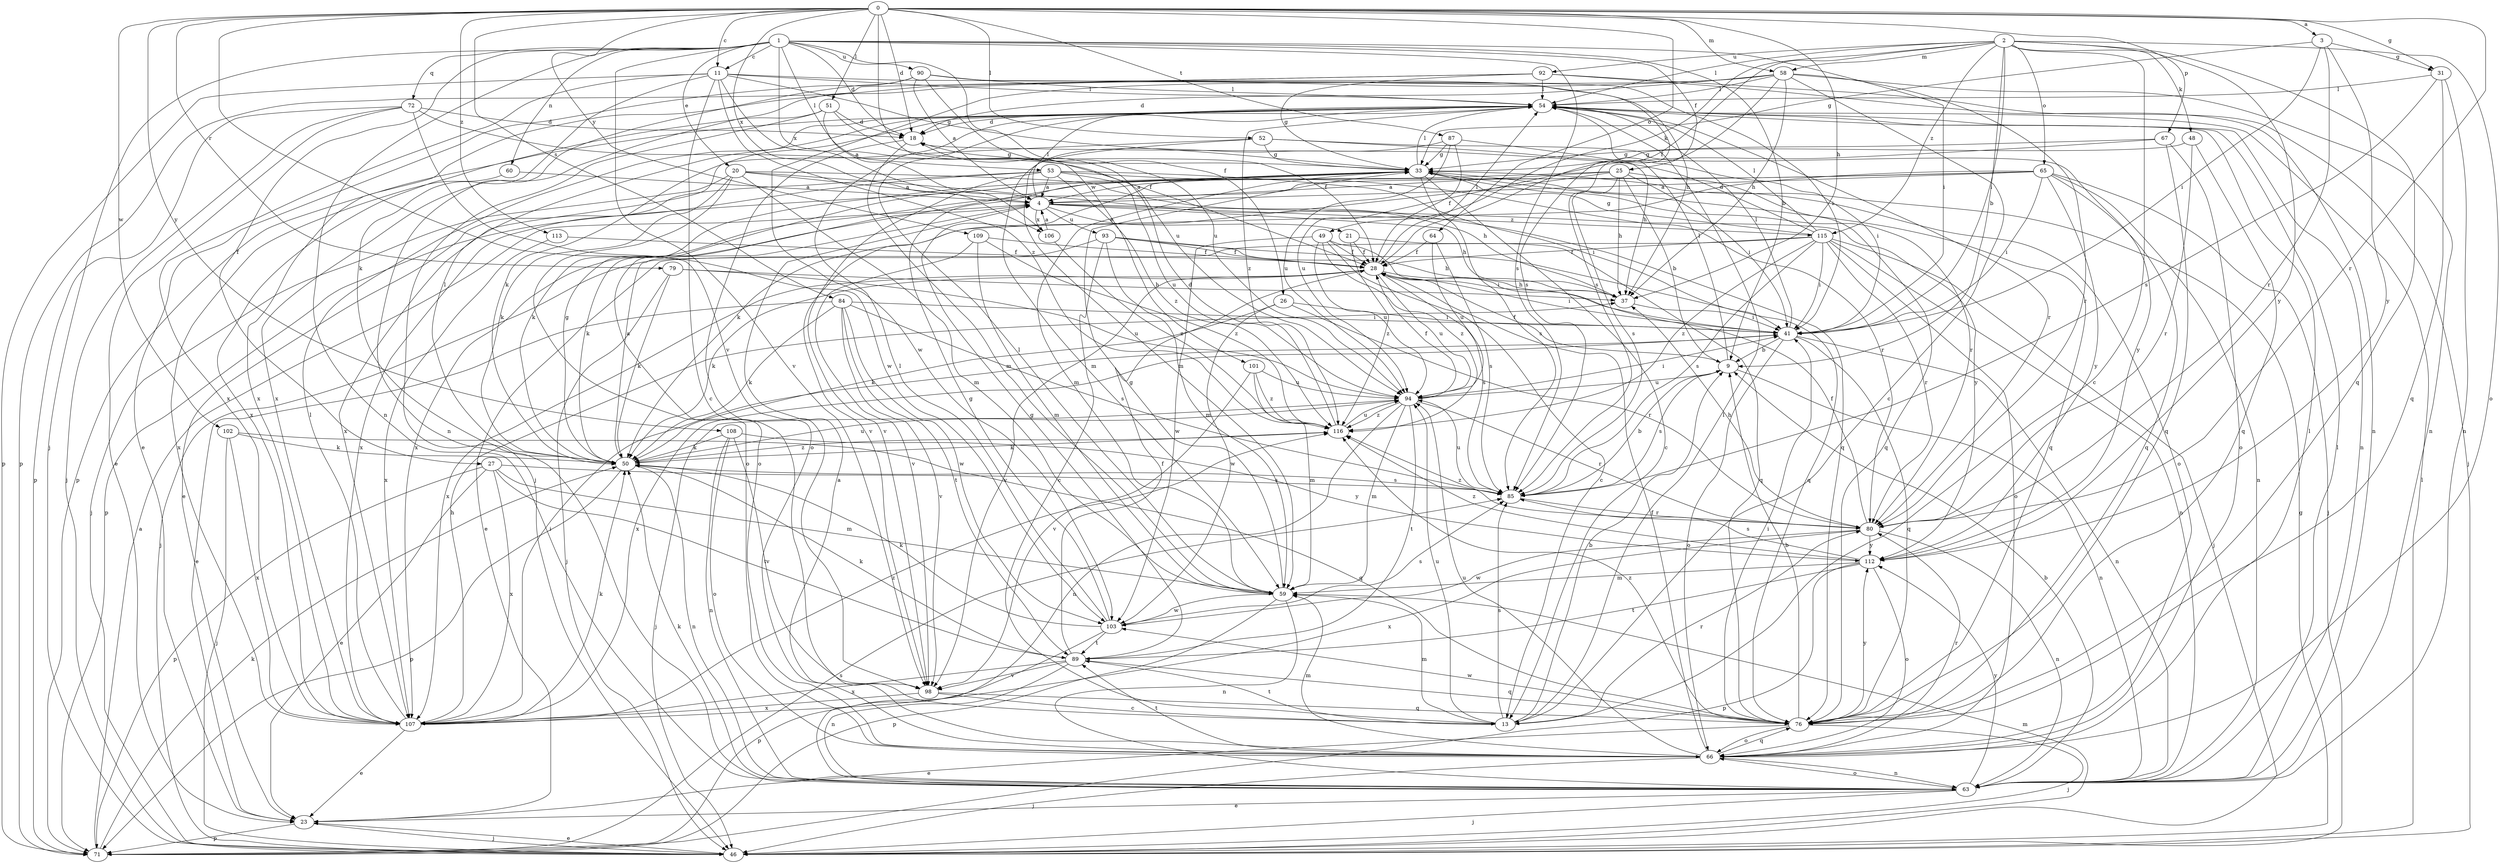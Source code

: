 strict digraph  {
0;
1;
2;
3;
4;
9;
11;
13;
18;
20;
21;
23;
25;
26;
27;
28;
31;
33;
37;
41;
46;
48;
49;
50;
51;
52;
53;
54;
58;
59;
60;
63;
64;
65;
66;
67;
71;
72;
76;
79;
80;
84;
85;
87;
89;
90;
92;
93;
94;
98;
101;
102;
103;
106;
107;
108;
109;
112;
113;
115;
116;
0 -> 3  [label=a];
0 -> 11  [label=c];
0 -> 18  [label=d];
0 -> 31  [label=g];
0 -> 37  [label=h];
0 -> 51  [label=l];
0 -> 52  [label=l];
0 -> 58  [label=m];
0 -> 64  [label=o];
0 -> 67  [label=p];
0 -> 79  [label=r];
0 -> 80  [label=r];
0 -> 84  [label=s];
0 -> 87  [label=t];
0 -> 98  [label=v];
0 -> 101  [label=w];
0 -> 102  [label=w];
0 -> 106  [label=x];
0 -> 108  [label=y];
0 -> 109  [label=y];
0 -> 113  [label=z];
1 -> 9  [label=b];
1 -> 11  [label=c];
1 -> 18  [label=d];
1 -> 20  [label=e];
1 -> 25  [label=f];
1 -> 26  [label=f];
1 -> 27  [label=f];
1 -> 41  [label=i];
1 -> 46  [label=j];
1 -> 53  [label=l];
1 -> 60  [label=n];
1 -> 63  [label=n];
1 -> 72  [label=q];
1 -> 85  [label=s];
1 -> 90  [label=u];
1 -> 98  [label=v];
1 -> 106  [label=x];
2 -> 9  [label=b];
2 -> 13  [label=c];
2 -> 28  [label=f];
2 -> 41  [label=i];
2 -> 48  [label=k];
2 -> 49  [label=k];
2 -> 54  [label=l];
2 -> 58  [label=m];
2 -> 65  [label=o];
2 -> 66  [label=o];
2 -> 76  [label=q];
2 -> 92  [label=u];
2 -> 112  [label=y];
2 -> 115  [label=z];
3 -> 31  [label=g];
3 -> 33  [label=g];
3 -> 41  [label=i];
3 -> 80  [label=r];
3 -> 112  [label=y];
4 -> 21  [label=e];
4 -> 37  [label=h];
4 -> 50  [label=k];
4 -> 54  [label=l];
4 -> 93  [label=u];
4 -> 106  [label=x];
4 -> 112  [label=y];
4 -> 115  [label=z];
9 -> 28  [label=f];
9 -> 54  [label=l];
9 -> 63  [label=n];
9 -> 85  [label=s];
9 -> 94  [label=u];
11 -> 13  [label=c];
11 -> 33  [label=g];
11 -> 37  [label=h];
11 -> 50  [label=k];
11 -> 54  [label=l];
11 -> 71  [label=p];
11 -> 94  [label=u];
11 -> 107  [label=x];
11 -> 116  [label=z];
13 -> 9  [label=b];
13 -> 54  [label=l];
13 -> 59  [label=m];
13 -> 80  [label=r];
13 -> 85  [label=s];
13 -> 89  [label=t];
13 -> 94  [label=u];
18 -> 33  [label=g];
18 -> 59  [label=m];
18 -> 66  [label=o];
20 -> 4  [label=a];
20 -> 37  [label=h];
20 -> 46  [label=j];
20 -> 50  [label=k];
20 -> 59  [label=m];
20 -> 66  [label=o];
20 -> 76  [label=q];
21 -> 28  [label=f];
21 -> 76  [label=q];
21 -> 116  [label=z];
23 -> 46  [label=j];
23 -> 71  [label=p];
25 -> 4  [label=a];
25 -> 9  [label=b];
25 -> 37  [label=h];
25 -> 41  [label=i];
25 -> 66  [label=o];
25 -> 76  [label=q];
25 -> 85  [label=s];
25 -> 98  [label=v];
26 -> 41  [label=i];
26 -> 50  [label=k];
26 -> 80  [label=r];
26 -> 103  [label=w];
27 -> 23  [label=e];
27 -> 59  [label=m];
27 -> 71  [label=p];
27 -> 85  [label=s];
27 -> 89  [label=t];
27 -> 107  [label=x];
28 -> 37  [label=h];
28 -> 41  [label=i];
28 -> 50  [label=k];
28 -> 54  [label=l];
28 -> 85  [label=s];
28 -> 94  [label=u];
28 -> 98  [label=v];
28 -> 107  [label=x];
31 -> 54  [label=l];
31 -> 63  [label=n];
31 -> 76  [label=q];
31 -> 85  [label=s];
33 -> 4  [label=a];
33 -> 13  [label=c];
33 -> 50  [label=k];
33 -> 54  [label=l];
33 -> 59  [label=m];
33 -> 66  [label=o];
33 -> 76  [label=q];
33 -> 80  [label=r];
33 -> 85  [label=s];
37 -> 41  [label=i];
41 -> 9  [label=b];
41 -> 54  [label=l];
41 -> 63  [label=n];
41 -> 66  [label=o];
41 -> 76  [label=q];
41 -> 107  [label=x];
46 -> 23  [label=e];
46 -> 33  [label=g];
46 -> 54  [label=l];
46 -> 59  [label=m];
48 -> 33  [label=g];
48 -> 76  [label=q];
48 -> 80  [label=r];
49 -> 13  [label=c];
49 -> 28  [label=f];
49 -> 41  [label=i];
49 -> 94  [label=u];
49 -> 103  [label=w];
49 -> 116  [label=z];
50 -> 4  [label=a];
50 -> 33  [label=g];
50 -> 54  [label=l];
50 -> 63  [label=n];
50 -> 71  [label=p];
50 -> 85  [label=s];
50 -> 94  [label=u];
50 -> 116  [label=z];
51 -> 4  [label=a];
51 -> 18  [label=d];
51 -> 28  [label=f];
51 -> 46  [label=j];
51 -> 107  [label=x];
52 -> 33  [label=g];
52 -> 41  [label=i];
52 -> 59  [label=m];
52 -> 107  [label=x];
52 -> 112  [label=y];
53 -> 4  [label=a];
53 -> 23  [label=e];
53 -> 41  [label=i];
53 -> 80  [label=r];
53 -> 94  [label=u];
53 -> 98  [label=v];
53 -> 107  [label=x];
53 -> 116  [label=z];
54 -> 18  [label=d];
54 -> 50  [label=k];
54 -> 63  [label=n];
54 -> 71  [label=p];
54 -> 80  [label=r];
54 -> 116  [label=z];
58 -> 13  [label=c];
58 -> 18  [label=d];
58 -> 37  [label=h];
58 -> 54  [label=l];
58 -> 63  [label=n];
58 -> 80  [label=r];
58 -> 85  [label=s];
58 -> 103  [label=w];
58 -> 107  [label=x];
59 -> 33  [label=g];
59 -> 54  [label=l];
59 -> 63  [label=n];
59 -> 71  [label=p];
59 -> 103  [label=w];
60 -> 4  [label=a];
60 -> 107  [label=x];
63 -> 9  [label=b];
63 -> 23  [label=e];
63 -> 46  [label=j];
63 -> 50  [label=k];
63 -> 54  [label=l];
63 -> 66  [label=o];
63 -> 112  [label=y];
64 -> 28  [label=f];
64 -> 85  [label=s];
64 -> 94  [label=u];
65 -> 4  [label=a];
65 -> 41  [label=i];
65 -> 46  [label=j];
65 -> 50  [label=k];
65 -> 63  [label=n];
65 -> 71  [label=p];
65 -> 76  [label=q];
65 -> 107  [label=x];
65 -> 112  [label=y];
66 -> 4  [label=a];
66 -> 28  [label=f];
66 -> 46  [label=j];
66 -> 54  [label=l];
66 -> 59  [label=m];
66 -> 63  [label=n];
66 -> 76  [label=q];
66 -> 80  [label=r];
66 -> 89  [label=t];
66 -> 94  [label=u];
67 -> 33  [label=g];
67 -> 66  [label=o];
67 -> 76  [label=q];
67 -> 94  [label=u];
71 -> 4  [label=a];
71 -> 50  [label=k];
71 -> 85  [label=s];
72 -> 18  [label=d];
72 -> 23  [label=e];
72 -> 28  [label=f];
72 -> 46  [label=j];
72 -> 71  [label=p];
72 -> 103  [label=w];
76 -> 9  [label=b];
76 -> 23  [label=e];
76 -> 41  [label=i];
76 -> 46  [label=j];
76 -> 66  [label=o];
76 -> 103  [label=w];
76 -> 112  [label=y];
76 -> 116  [label=z];
79 -> 37  [label=h];
79 -> 46  [label=j];
79 -> 50  [label=k];
79 -> 94  [label=u];
80 -> 28  [label=f];
80 -> 37  [label=h];
80 -> 63  [label=n];
80 -> 103  [label=w];
80 -> 107  [label=x];
80 -> 112  [label=y];
80 -> 116  [label=z];
84 -> 23  [label=e];
84 -> 41  [label=i];
84 -> 50  [label=k];
84 -> 85  [label=s];
84 -> 89  [label=t];
84 -> 98  [label=v];
84 -> 103  [label=w];
85 -> 9  [label=b];
85 -> 80  [label=r];
85 -> 94  [label=u];
87 -> 28  [label=f];
87 -> 33  [label=g];
87 -> 37  [label=h];
87 -> 59  [label=m];
87 -> 94  [label=u];
89 -> 28  [label=f];
89 -> 33  [label=g];
89 -> 50  [label=k];
89 -> 63  [label=n];
89 -> 76  [label=q];
89 -> 98  [label=v];
89 -> 107  [label=x];
90 -> 4  [label=a];
90 -> 23  [label=e];
90 -> 41  [label=i];
90 -> 54  [label=l];
90 -> 63  [label=n];
90 -> 85  [label=s];
90 -> 94  [label=u];
92 -> 33  [label=g];
92 -> 46  [label=j];
92 -> 54  [label=l];
92 -> 63  [label=n];
92 -> 71  [label=p];
92 -> 107  [label=x];
93 -> 13  [label=c];
93 -> 28  [label=f];
93 -> 37  [label=h];
93 -> 46  [label=j];
93 -> 59  [label=m];
93 -> 76  [label=q];
94 -> 28  [label=f];
94 -> 41  [label=i];
94 -> 46  [label=j];
94 -> 59  [label=m];
94 -> 63  [label=n];
94 -> 80  [label=r];
94 -> 89  [label=t];
94 -> 116  [label=z];
98 -> 13  [label=c];
98 -> 76  [label=q];
98 -> 107  [label=x];
101 -> 59  [label=m];
101 -> 94  [label=u];
101 -> 98  [label=v];
101 -> 116  [label=z];
102 -> 46  [label=j];
102 -> 50  [label=k];
102 -> 76  [label=q];
102 -> 107  [label=x];
103 -> 33  [label=g];
103 -> 50  [label=k];
103 -> 54  [label=l];
103 -> 71  [label=p];
103 -> 85  [label=s];
103 -> 89  [label=t];
106 -> 4  [label=a];
106 -> 116  [label=z];
107 -> 23  [label=e];
107 -> 37  [label=h];
107 -> 41  [label=i];
107 -> 50  [label=k];
107 -> 54  [label=l];
107 -> 116  [label=z];
108 -> 50  [label=k];
108 -> 63  [label=n];
108 -> 66  [label=o];
108 -> 98  [label=v];
108 -> 112  [label=y];
109 -> 28  [label=f];
109 -> 59  [label=m];
109 -> 98  [label=v];
109 -> 116  [label=z];
112 -> 59  [label=m];
112 -> 66  [label=o];
112 -> 71  [label=p];
112 -> 85  [label=s];
112 -> 89  [label=t];
112 -> 116  [label=z];
113 -> 28  [label=f];
113 -> 107  [label=x];
115 -> 18  [label=d];
115 -> 23  [label=e];
115 -> 28  [label=f];
115 -> 33  [label=g];
115 -> 41  [label=i];
115 -> 46  [label=j];
115 -> 54  [label=l];
115 -> 63  [label=n];
115 -> 66  [label=o];
115 -> 80  [label=r];
115 -> 85  [label=s];
115 -> 116  [label=z];
116 -> 18  [label=d];
116 -> 50  [label=k];
116 -> 94  [label=u];
}

